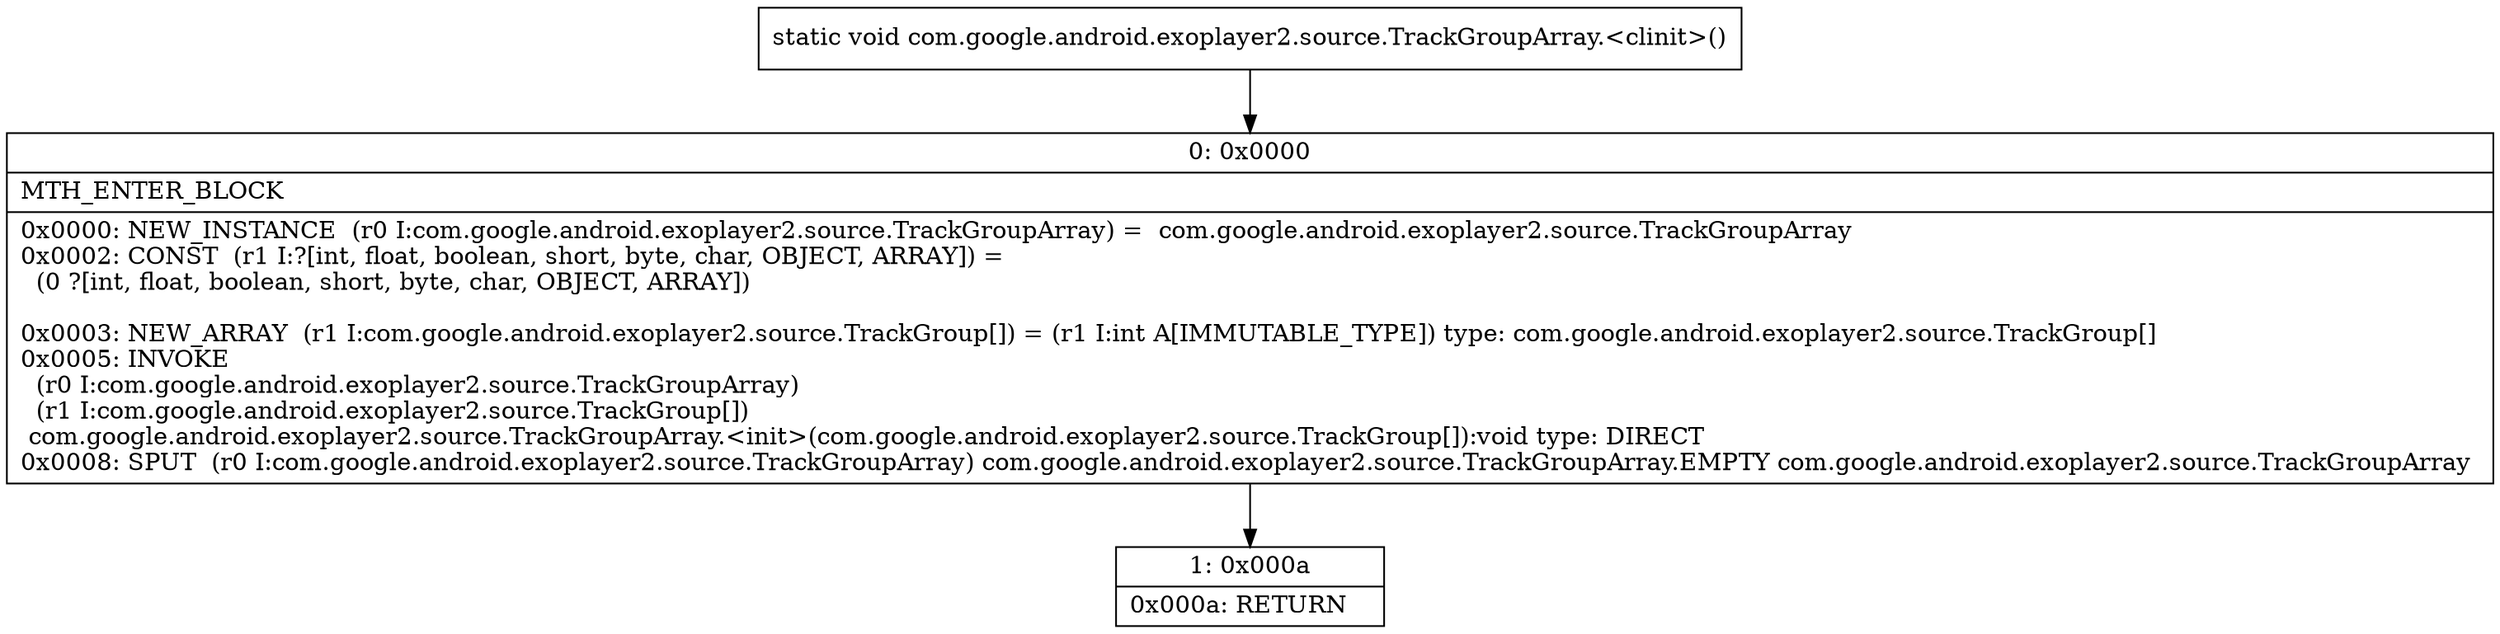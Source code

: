 digraph "CFG forcom.google.android.exoplayer2.source.TrackGroupArray.\<clinit\>()V" {
Node_0 [shape=record,label="{0\:\ 0x0000|MTH_ENTER_BLOCK\l|0x0000: NEW_INSTANCE  (r0 I:com.google.android.exoplayer2.source.TrackGroupArray) =  com.google.android.exoplayer2.source.TrackGroupArray \l0x0002: CONST  (r1 I:?[int, float, boolean, short, byte, char, OBJECT, ARRAY]) = \l  (0 ?[int, float, boolean, short, byte, char, OBJECT, ARRAY])\l \l0x0003: NEW_ARRAY  (r1 I:com.google.android.exoplayer2.source.TrackGroup[]) = (r1 I:int A[IMMUTABLE_TYPE]) type: com.google.android.exoplayer2.source.TrackGroup[] \l0x0005: INVOKE  \l  (r0 I:com.google.android.exoplayer2.source.TrackGroupArray)\l  (r1 I:com.google.android.exoplayer2.source.TrackGroup[])\l com.google.android.exoplayer2.source.TrackGroupArray.\<init\>(com.google.android.exoplayer2.source.TrackGroup[]):void type: DIRECT \l0x0008: SPUT  (r0 I:com.google.android.exoplayer2.source.TrackGroupArray) com.google.android.exoplayer2.source.TrackGroupArray.EMPTY com.google.android.exoplayer2.source.TrackGroupArray \l}"];
Node_1 [shape=record,label="{1\:\ 0x000a|0x000a: RETURN   \l}"];
MethodNode[shape=record,label="{static void com.google.android.exoplayer2.source.TrackGroupArray.\<clinit\>() }"];
MethodNode -> Node_0;
Node_0 -> Node_1;
}

